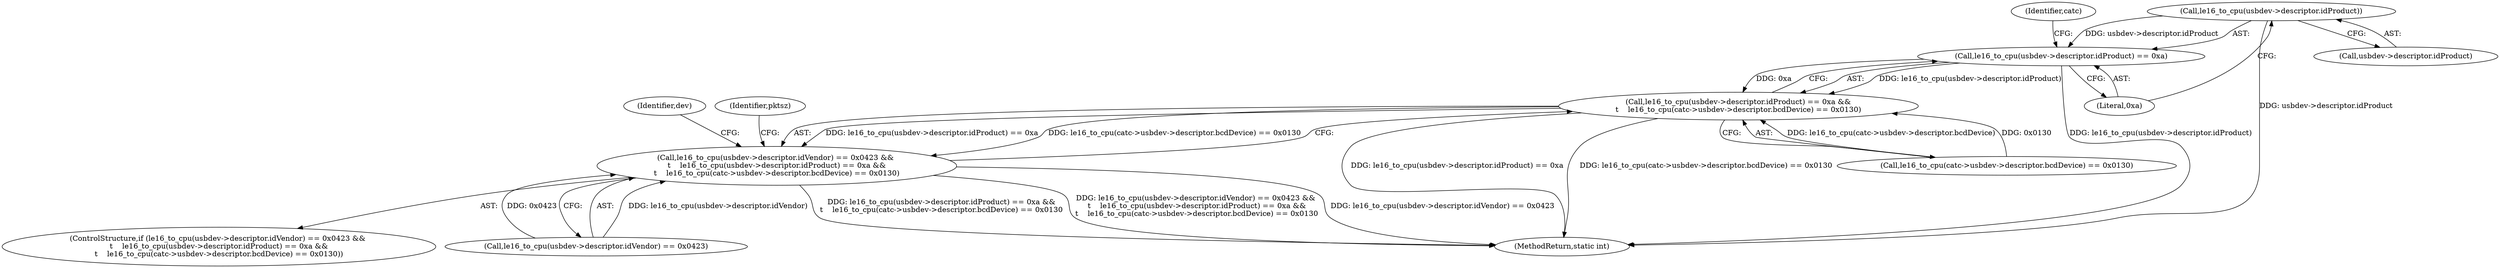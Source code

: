 digraph "0_linux_2d6a0e9de03ee658a9adc3bfb2f0ca55dff1e478@pointer" {
"1000286" [label="(Call,le16_to_cpu(usbdev->descriptor.idProduct))"];
"1000285" [label="(Call,le16_to_cpu(usbdev->descriptor.idProduct) == 0xa)"];
"1000284" [label="(Call,le16_to_cpu(usbdev->descriptor.idProduct) == 0xa &&\n\t    le16_to_cpu(catc->usbdev->descriptor.bcdDevice) == 0x0130)"];
"1000275" [label="(Call,le16_to_cpu(usbdev->descriptor.idVendor) == 0x0423 && \n\t    le16_to_cpu(usbdev->descriptor.idProduct) == 0xa &&\n\t    le16_to_cpu(catc->usbdev->descriptor.bcdDevice) == 0x0130)"];
"1000275" [label="(Call,le16_to_cpu(usbdev->descriptor.idVendor) == 0x0423 && \n\t    le16_to_cpu(usbdev->descriptor.idProduct) == 0xa &&\n\t    le16_to_cpu(catc->usbdev->descriptor.bcdDevice) == 0x0130)"];
"1000298" [label="(Identifier,catc)"];
"1000292" [label="(Literal,0xa)"];
"1000285" [label="(Call,le16_to_cpu(usbdev->descriptor.idProduct) == 0xa)"];
"1000274" [label="(ControlStructure,if (le16_to_cpu(usbdev->descriptor.idVendor) == 0x0423 && \n\t    le16_to_cpu(usbdev->descriptor.idProduct) == 0xa &&\n\t    le16_to_cpu(catc->usbdev->descriptor.bcdDevice) == 0x0130))"];
"1000276" [label="(Call,le16_to_cpu(usbdev->descriptor.idVendor) == 0x0423)"];
"1000287" [label="(Call,usbdev->descriptor.idProduct)"];
"1000284" [label="(Call,le16_to_cpu(usbdev->descriptor.idProduct) == 0xa &&\n\t    le16_to_cpu(catc->usbdev->descriptor.bcdDevice) == 0x0130)"];
"1000643" [label="(MethodReturn,static int)"];
"1000305" [label="(Identifier,dev)"];
"1000324" [label="(Identifier,pktsz)"];
"1000293" [label="(Call,le16_to_cpu(catc->usbdev->descriptor.bcdDevice) == 0x0130)"];
"1000286" [label="(Call,le16_to_cpu(usbdev->descriptor.idProduct))"];
"1000286" -> "1000285"  [label="AST: "];
"1000286" -> "1000287"  [label="CFG: "];
"1000287" -> "1000286"  [label="AST: "];
"1000292" -> "1000286"  [label="CFG: "];
"1000286" -> "1000643"  [label="DDG: usbdev->descriptor.idProduct"];
"1000286" -> "1000285"  [label="DDG: usbdev->descriptor.idProduct"];
"1000285" -> "1000284"  [label="AST: "];
"1000285" -> "1000292"  [label="CFG: "];
"1000292" -> "1000285"  [label="AST: "];
"1000298" -> "1000285"  [label="CFG: "];
"1000284" -> "1000285"  [label="CFG: "];
"1000285" -> "1000643"  [label="DDG: le16_to_cpu(usbdev->descriptor.idProduct)"];
"1000285" -> "1000284"  [label="DDG: le16_to_cpu(usbdev->descriptor.idProduct)"];
"1000285" -> "1000284"  [label="DDG: 0xa"];
"1000284" -> "1000275"  [label="AST: "];
"1000284" -> "1000293"  [label="CFG: "];
"1000293" -> "1000284"  [label="AST: "];
"1000275" -> "1000284"  [label="CFG: "];
"1000284" -> "1000643"  [label="DDG: le16_to_cpu(usbdev->descriptor.idProduct) == 0xa"];
"1000284" -> "1000643"  [label="DDG: le16_to_cpu(catc->usbdev->descriptor.bcdDevice) == 0x0130"];
"1000284" -> "1000275"  [label="DDG: le16_to_cpu(usbdev->descriptor.idProduct) == 0xa"];
"1000284" -> "1000275"  [label="DDG: le16_to_cpu(catc->usbdev->descriptor.bcdDevice) == 0x0130"];
"1000293" -> "1000284"  [label="DDG: le16_to_cpu(catc->usbdev->descriptor.bcdDevice)"];
"1000293" -> "1000284"  [label="DDG: 0x0130"];
"1000275" -> "1000274"  [label="AST: "];
"1000275" -> "1000276"  [label="CFG: "];
"1000276" -> "1000275"  [label="AST: "];
"1000305" -> "1000275"  [label="CFG: "];
"1000324" -> "1000275"  [label="CFG: "];
"1000275" -> "1000643"  [label="DDG: le16_to_cpu(usbdev->descriptor.idProduct) == 0xa &&\n\t    le16_to_cpu(catc->usbdev->descriptor.bcdDevice) == 0x0130"];
"1000275" -> "1000643"  [label="DDG: le16_to_cpu(usbdev->descriptor.idVendor) == 0x0423 && \n\t    le16_to_cpu(usbdev->descriptor.idProduct) == 0xa &&\n\t    le16_to_cpu(catc->usbdev->descriptor.bcdDevice) == 0x0130"];
"1000275" -> "1000643"  [label="DDG: le16_to_cpu(usbdev->descriptor.idVendor) == 0x0423"];
"1000276" -> "1000275"  [label="DDG: le16_to_cpu(usbdev->descriptor.idVendor)"];
"1000276" -> "1000275"  [label="DDG: 0x0423"];
}
